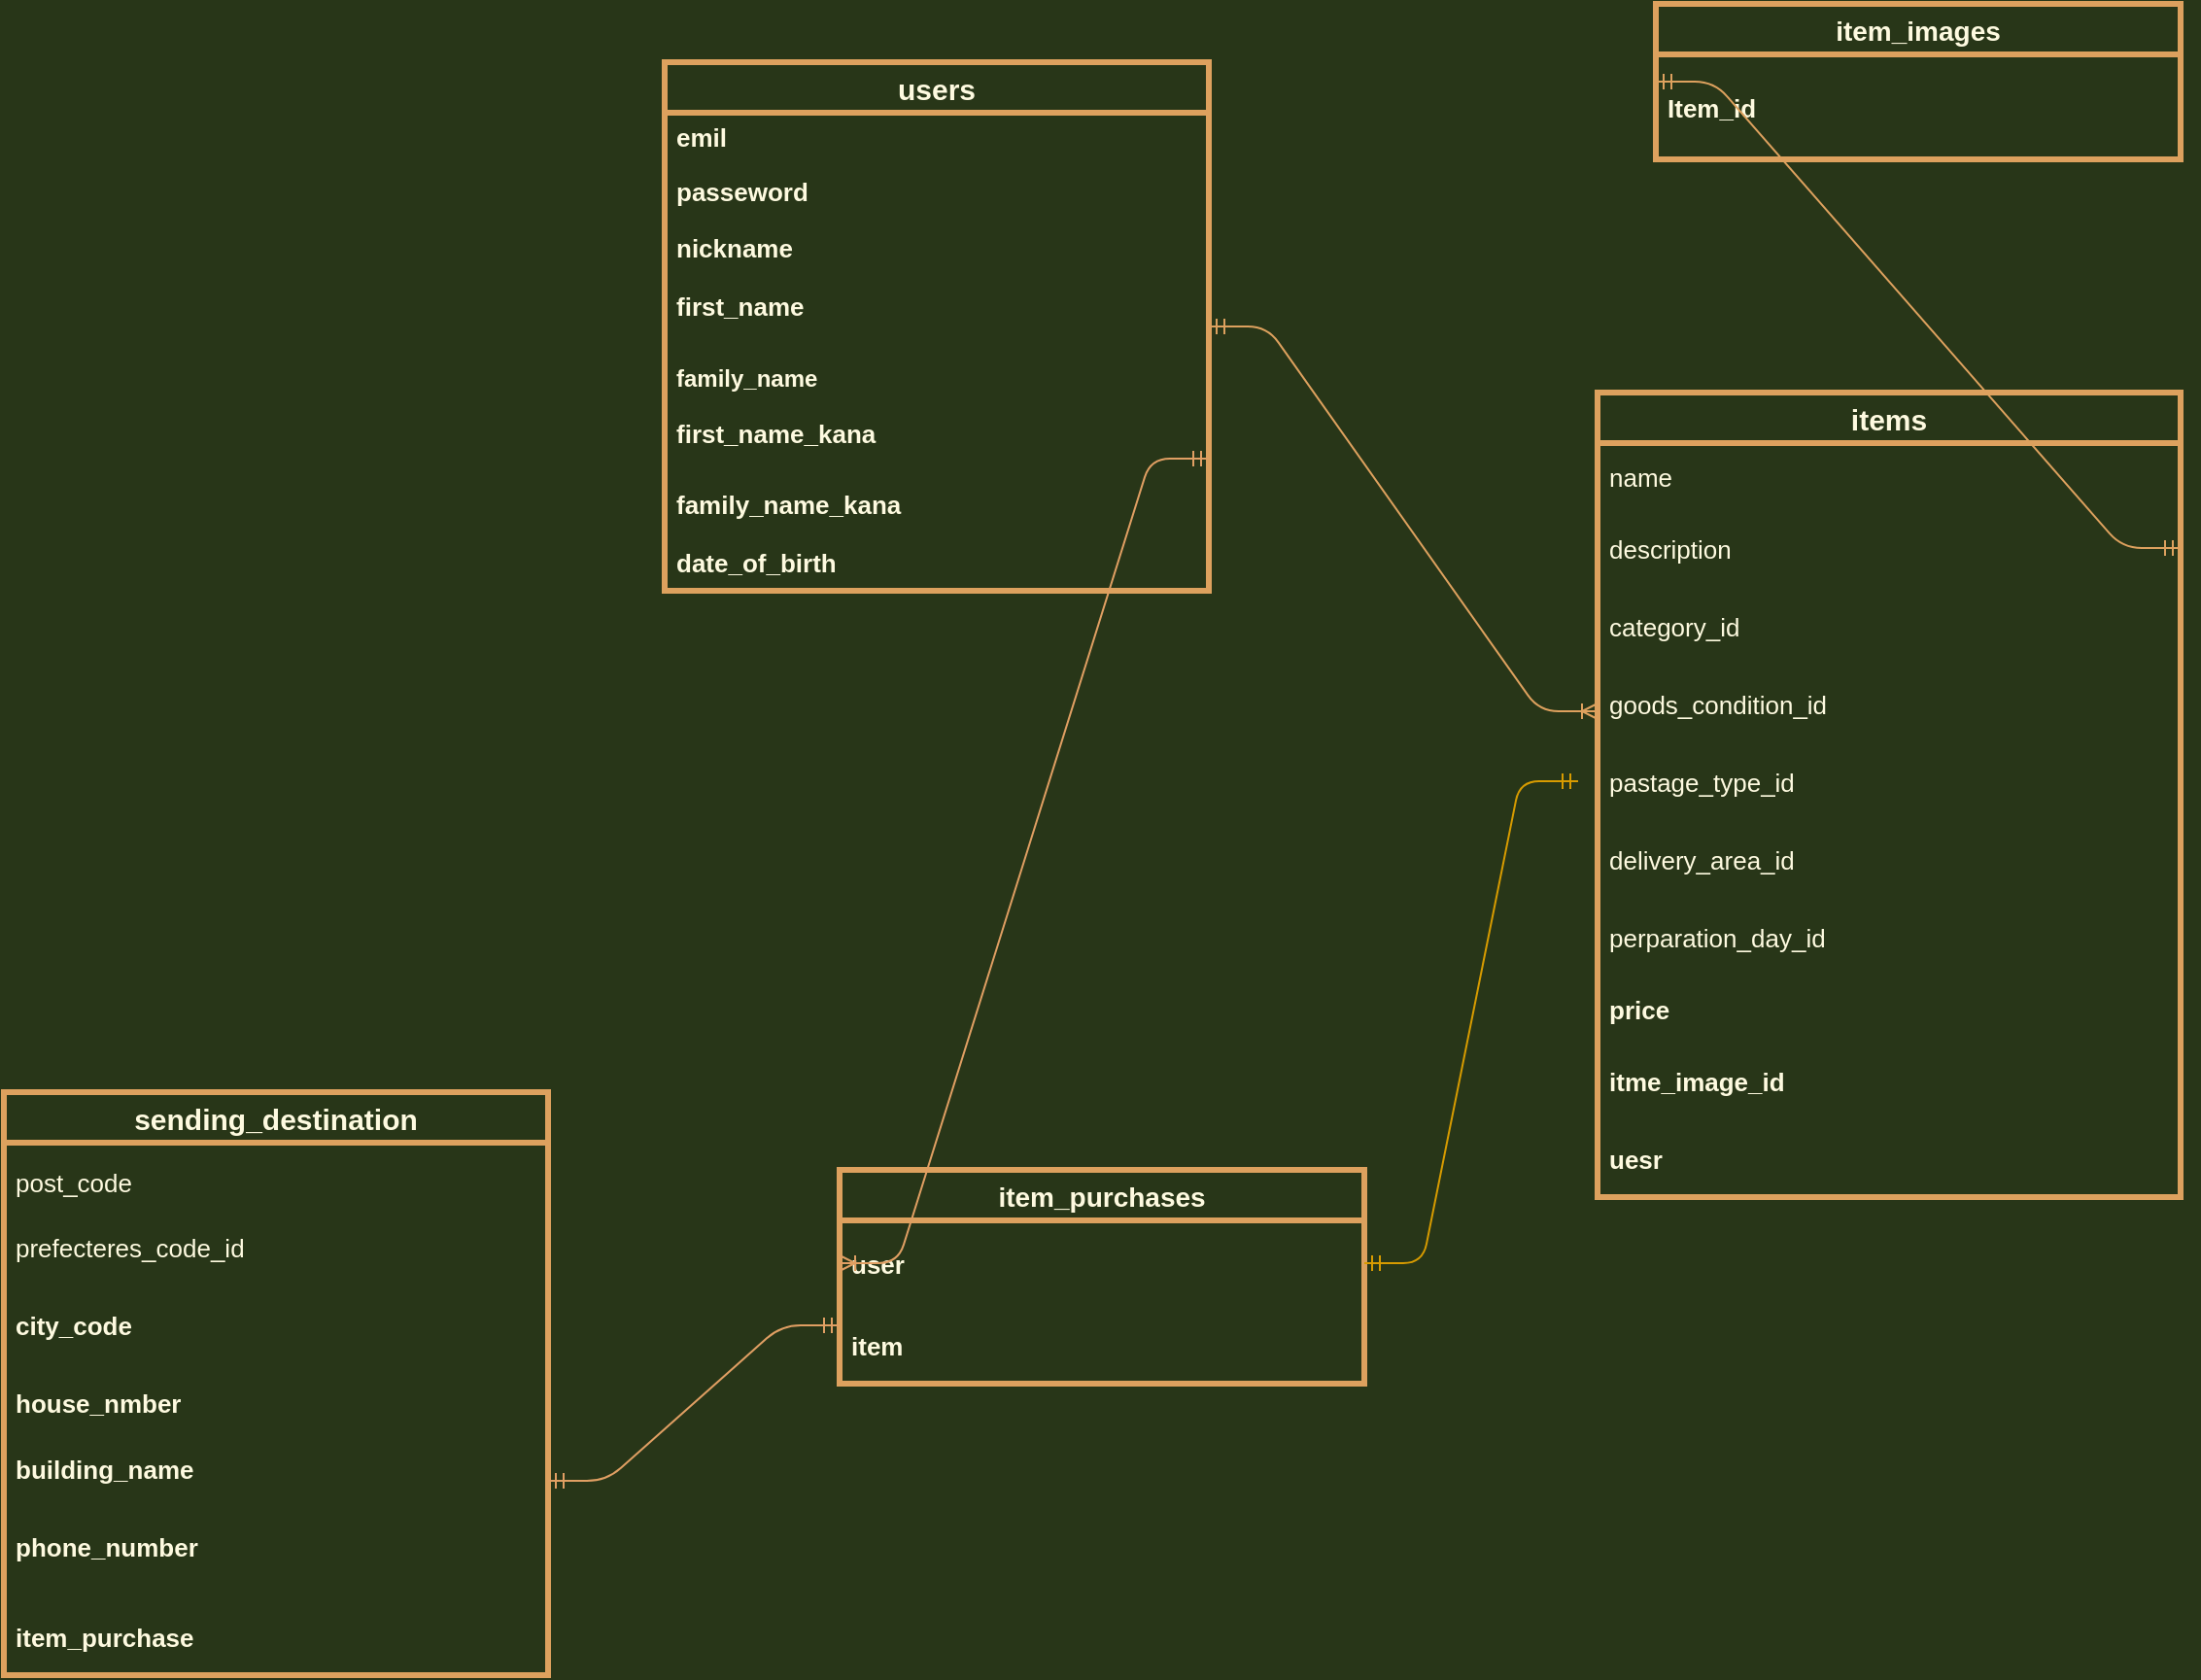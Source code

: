 <mxfile version="13.6.5">
    <diagram id="8gf8R88oxA1e6QX8hpdY" name="ページ1">
        <mxGraphModel dx="2238" dy="1070" grid="1" gridSize="10" guides="1" tooltips="1" connect="1" arrows="1" fold="1" page="1" pageScale="1" pageWidth="1654" pageHeight="1169" background="#283618" math="0" shadow="0">
            <root>
                <mxCell id="0"/>
                <mxCell id="1" parent="0"/>
                <mxCell id="54" value="items" style="swimlane;fontStyle=1;childLayout=stackLayout;horizontal=1;startSize=26;fillColor=none;horizontalStack=0;resizeParent=1;resizeParentMax=0;resizeLast=0;collapsible=1;marginBottom=0;strokeColor=#DDA15E;fontFamily=Helvetica;fontSize=15;strokeWidth=3;arcSize=15;fontColor=#FEFAE0;" parent="1" vertex="1">
                    <mxGeometry x="940" y="280" width="300" height="414" as="geometry"/>
                </mxCell>
                <mxCell id="55" value="name" style="text;strokeColor=none;fillColor=none;align=left;verticalAlign=middle;spacingLeft=4;spacingRight=4;overflow=hidden;rotatable=0;points=[[0,0.5],[1,0.5]];portConstraint=eastwest;fontStyle=0;strokeWidth=3;arcSize=15;fontSize=13;fontColor=#FEFAE0;" parent="54" vertex="1">
                    <mxGeometry y="26" width="300" height="34" as="geometry"/>
                </mxCell>
                <mxCell id="56" value="description" style="text;strokeColor=none;fillColor=none;align=left;verticalAlign=middle;spacingLeft=4;spacingRight=4;overflow=hidden;rotatable=0;points=[[0,0.5],[1,0.5]];portConstraint=eastwest;strokeWidth=3;arcSize=15;fontSize=13;fontColor=#FEFAE0;" parent="54" vertex="1">
                    <mxGeometry y="60" width="300" height="40" as="geometry"/>
                </mxCell>
                <mxCell id="57" value="category_id" style="text;strokeColor=none;fillColor=none;align=left;verticalAlign=middle;spacingLeft=4;spacingRight=4;overflow=hidden;rotatable=0;points=[[0,0.5],[1,0.5]];portConstraint=eastwest;strokeWidth=3;arcSize=15;fontSize=13;fontColor=#FEFAE0;" parent="54" vertex="1">
                    <mxGeometry y="100" width="300" height="40" as="geometry"/>
                </mxCell>
                <mxCell id="53" value="goods_condition_id" style="text;strokeColor=none;fillColor=none;align=left;verticalAlign=middle;spacingLeft=4;spacingRight=4;overflow=hidden;rotatable=0;points=[[0,0.5],[1,0.5]];portConstraint=eastwest;strokeWidth=3;arcSize=15;fontSize=13;fontColor=#FEFAE0;" parent="54" vertex="1">
                    <mxGeometry y="140" width="300" height="40" as="geometry"/>
                </mxCell>
                <mxCell id="58" value="pastage_type_id" style="text;strokeColor=none;fillColor=none;align=left;verticalAlign=middle;spacingLeft=4;spacingRight=4;overflow=hidden;rotatable=0;points=[[0,0.5],[1,0.5]];portConstraint=eastwest;strokeWidth=3;arcSize=15;fontSize=13;fontColor=#FEFAE0;" parent="54" vertex="1">
                    <mxGeometry y="180" width="300" height="40" as="geometry"/>
                </mxCell>
                <mxCell id="117" value="delivery_area_id" style="text;strokeColor=none;fillColor=none;align=left;verticalAlign=middle;spacingLeft=4;spacingRight=4;overflow=hidden;rotatable=0;points=[[0,0.5],[1,0.5]];portConstraint=eastwest;strokeWidth=3;arcSize=15;fontSize=13;fontColor=#FEFAE0;" parent="54" vertex="1">
                    <mxGeometry y="220" width="300" height="40" as="geometry"/>
                </mxCell>
                <mxCell id="60" value="perparation_day_id" style="text;strokeColor=none;fillColor=none;align=left;verticalAlign=middle;spacingLeft=4;spacingRight=4;overflow=hidden;rotatable=0;points=[[0,0.5],[1,0.5]];portConstraint=eastwest;strokeWidth=3;arcSize=15;fontSize=13;fontColor=#FEFAE0;" parent="54" vertex="1">
                    <mxGeometry y="260" width="300" height="40" as="geometry"/>
                </mxCell>
                <mxCell id="73" value="price" style="text;strokeColor=none;fillColor=none;align=left;verticalAlign=middle;spacingLeft=4;spacingRight=4;overflow=hidden;rotatable=0;points=[[0,0.5],[1,0.5]];portConstraint=eastwest;strokeWidth=3;fontStyle=1;arcSize=15;fontSize=13;fontColor=#FEFAE0;" parent="54" vertex="1">
                    <mxGeometry y="300" width="300" height="34" as="geometry"/>
                </mxCell>
                <mxCell id="76" value="itme_image_id" style="text;strokeColor=none;fillColor=none;align=left;verticalAlign=middle;spacingLeft=4;spacingRight=4;overflow=hidden;rotatable=0;points=[[0,0.5],[1,0.5]];portConstraint=eastwest;strokeWidth=3;fontStyle=1;arcSize=15;fontSize=13;fontColor=#FEFAE0;" parent="54" vertex="1">
                    <mxGeometry y="334" width="300" height="40" as="geometry"/>
                </mxCell>
                <mxCell id="121" value="uesr " style="text;strokeColor=none;fillColor=none;align=left;verticalAlign=middle;spacingLeft=4;spacingRight=4;overflow=hidden;rotatable=0;points=[[0,0.5],[1,0.5]];portConstraint=eastwest;strokeWidth=3;fontStyle=1;arcSize=15;fontSize=13;fontColor=#FEFAE0;" vertex="1" parent="54">
                    <mxGeometry y="374" width="300" height="40" as="geometry"/>
                </mxCell>
                <mxCell id="77" value="item_images" style="swimlane;fontStyle=1;childLayout=stackLayout;horizontal=1;startSize=26;fillColor=none;horizontalStack=0;resizeParent=1;resizeParentMax=0;resizeLast=0;collapsible=1;marginBottom=0;strokeWidth=3;fontSize=14;arcSize=15;strokeColor=#DDA15E;fontColor=#FEFAE0;" parent="1" vertex="1">
                    <mxGeometry x="970" y="80" width="270" height="80" as="geometry"/>
                </mxCell>
                <mxCell id="78" value="Item_id" style="text;strokeColor=none;fillColor=none;align=left;verticalAlign=middle;spacingLeft=4;spacingRight=4;overflow=hidden;rotatable=0;points=[[0,0.5],[1,0.5]];portConstraint=eastwest;arcSize=15;fontSize=13;fontStyle=1;fontColor=#FEFAE0;" parent="77" vertex="1">
                    <mxGeometry y="26" width="270" height="54" as="geometry"/>
                </mxCell>
                <mxCell id="108" value="" style="edgeStyle=entityRelationEdgeStyle;fontSize=12;html=1;endArrow=ERoneToMany;startArrow=ERmandOne;strokeColor=#DDA15E;fillColor=#BC6C25;exitX=1;exitY=0.5;exitDx=0;exitDy=0;" parent="1" source="47" edge="1">
                    <mxGeometry width="100" height="100" relative="1" as="geometry">
                        <mxPoint x="760" y="460" as="sourcePoint"/>
                        <mxPoint x="940" y="444" as="targetPoint"/>
                    </mxGeometry>
                </mxCell>
                <mxCell id="109" value="" style="edgeStyle=entityRelationEdgeStyle;fontSize=12;html=1;endArrow=ERmandOne;startArrow=ERmandOne;strokeColor=#DDA15E;fillColor=#BC6C25;exitX=1;exitY=0.5;exitDx=0;exitDy=0;entryX=0;entryY=0.5;entryDx=0;entryDy=0;" parent="1" source="56" target="77" edge="1">
                    <mxGeometry width="100" height="100" relative="1" as="geometry">
                        <mxPoint x="1055" y="260" as="sourcePoint"/>
                        <mxPoint x="1155" y="160" as="targetPoint"/>
                    </mxGeometry>
                </mxCell>
                <mxCell id="47" value="users" style="swimlane;fontStyle=1;childLayout=stackLayout;horizontal=1;startSize=26;fillColor=none;horizontalStack=0;resizeParent=1;resizeParentMax=0;resizeLast=0;collapsible=1;marginBottom=0;strokeColor=#DDA15E;fontFamily=Helvetica;fontSize=15;strokeWidth=3;arcSize=15;fontColor=#FEFAE0;" parent="1" vertex="1">
                    <mxGeometry x="460" y="110" width="280" height="272" as="geometry"/>
                </mxCell>
                <mxCell id="48" value="emil" style="text;strokeColor=none;fillColor=none;align=left;verticalAlign=middle;spacingLeft=4;spacingRight=4;overflow=hidden;rotatable=0;points=[[0,0.5],[1,0.5]];portConstraint=eastwest;strokeWidth=3;fontStyle=1;arcSize=15;fontSize=13;fontColor=#FEFAE0;" parent="47" vertex="1">
                    <mxGeometry y="26" width="280" height="24" as="geometry"/>
                </mxCell>
                <mxCell id="50" value="passeword" style="text;strokeColor=none;fillColor=none;align=left;verticalAlign=middle;spacingLeft=4;spacingRight=4;overflow=hidden;rotatable=0;points=[[0,0.5],[1,0.5]];portConstraint=eastwest;strokeWidth=3;fontStyle=1;arcSize=15;fontSize=13;fontColor=#FEFAE0;" parent="47" vertex="1">
                    <mxGeometry y="50" width="280" height="32" as="geometry"/>
                </mxCell>
                <mxCell id="51" value="nickname" style="text;strokeColor=none;fillColor=none;align=left;verticalAlign=middle;spacingLeft=4;spacingRight=4;overflow=hidden;rotatable=0;points=[[0,0.5],[1,0.5]];portConstraint=eastwest;strokeWidth=3;fontStyle=1;arcSize=15;fontSize=13;fontColor=#FEFAE0;" parent="47" vertex="1">
                    <mxGeometry y="82" width="280" height="26" as="geometry"/>
                </mxCell>
                <mxCell id="69" style="edgeStyle=orthogonalEdgeStyle;rounded=0;orthogonalLoop=1;jettySize=auto;html=1;exitX=1;exitY=0.5;exitDx=0;exitDy=0;fontSize=14;strokeWidth=3;arcSize=15;labelBackgroundColor=#283618;strokeColor=#DDA15E;fontColor=#FEFAE0;" parent="47" source="51" target="51" edge="1">
                    <mxGeometry relative="1" as="geometry"/>
                </mxCell>
                <mxCell id="63" value="first_name" style="text;strokeColor=none;fillColor=none;align=left;verticalAlign=middle;spacingLeft=4;spacingRight=4;overflow=hidden;rotatable=0;points=[[0,0.5],[1,0.5]];portConstraint=eastwest;fontStyle=1;fontSize=13;strokeWidth=3;arcSize=15;fontColor=#FEFAE0;" parent="47" vertex="1">
                    <mxGeometry y="108" width="280" height="34" as="geometry"/>
                </mxCell>
                <mxCell id="64" value="family_name" style="text;strokeColor=none;fillColor=none;align=left;verticalAlign=middle;spacingLeft=4;spacingRight=4;overflow=hidden;rotatable=0;points=[[0,0.5],[1,0.5]];portConstraint=eastwest;strokeWidth=3;fontStyle=1;arcSize=15;fontColor=#FEFAE0;" parent="47" vertex="1">
                    <mxGeometry y="142" width="280" height="40" as="geometry"/>
                </mxCell>
                <mxCell id="65" value="first_name_kana&#10;" style="text;strokeColor=none;fillColor=none;align=left;verticalAlign=middle;spacingLeft=4;spacingRight=4;overflow=hidden;rotatable=0;points=[[0,0.5],[1,0.5]];portConstraint=eastwest;strokeWidth=3;fontStyle=1;arcSize=15;fontSize=13;fontColor=#FEFAE0;" parent="47" vertex="1">
                    <mxGeometry y="182" width="280" height="30" as="geometry"/>
                </mxCell>
                <mxCell id="66" value="family_name_kana" style="text;strokeColor=none;fillColor=none;align=left;verticalAlign=middle;spacingLeft=4;spacingRight=4;overflow=hidden;rotatable=0;points=[[0,0.5],[1,0.5]];portConstraint=eastwest;strokeWidth=3;fontStyle=1;arcSize=15;fontSize=13;fontColor=#FEFAE0;" parent="47" vertex="1">
                    <mxGeometry y="212" width="280" height="30" as="geometry"/>
                </mxCell>
                <mxCell id="67" value="date_of_birth" style="text;strokeColor=none;fillColor=none;align=left;verticalAlign=middle;spacingLeft=4;spacingRight=4;overflow=hidden;rotatable=0;points=[[0,0.5],[1,0.5]];portConstraint=eastwest;strokeWidth=3;fontStyle=1;arcSize=15;fontSize=13;fontColor=#FEFAE0;" parent="47" vertex="1">
                    <mxGeometry y="242" width="280" height="30" as="geometry"/>
                </mxCell>
                <mxCell id="82" value="sending_destination" style="swimlane;fontStyle=1;childLayout=stackLayout;horizontal=1;startSize=26;fillColor=none;horizontalStack=0;resizeParent=1;resizeParentMax=0;resizeLast=0;collapsible=1;marginBottom=0;strokeWidth=3;fontSize=15;arcSize=15;strokeColor=#DDA15E;fontColor=#FEFAE0;" parent="1" vertex="1">
                    <mxGeometry x="120" y="640" width="280" height="300" as="geometry"/>
                </mxCell>
                <mxCell id="84" value="post_code" style="text;strokeColor=none;fillColor=none;align=left;verticalAlign=middle;spacingLeft=4;spacingRight=4;overflow=hidden;rotatable=0;points=[[0,0.5],[1,0.5]];portConstraint=eastwest;arcSize=15;fontSize=13;fontColor=#FEFAE0;" parent="82" vertex="1">
                    <mxGeometry y="26" width="280" height="40" as="geometry"/>
                </mxCell>
                <mxCell id="85" value="prefecteres_code_id" style="text;strokeColor=none;fillColor=none;align=left;verticalAlign=top;spacingLeft=4;spacingRight=4;overflow=hidden;rotatable=0;points=[[0,0.5],[1,0.5]];portConstraint=eastwest;arcSize=15;fontSize=13;fontColor=#FEFAE0;" parent="82" vertex="1">
                    <mxGeometry y="66" width="280" height="40" as="geometry"/>
                </mxCell>
                <mxCell id="86" value="city_code" style="text;strokeColor=none;fillColor=none;align=left;verticalAlign=top;spacingLeft=4;spacingRight=4;overflow=hidden;rotatable=0;points=[[0,0.5],[1,0.5]];portConstraint=eastwest;strokeWidth=3;fontStyle=1;arcSize=15;fontSize=13;fontColor=#FEFAE0;" parent="82" vertex="1">
                    <mxGeometry y="106" width="280" height="40" as="geometry"/>
                </mxCell>
                <mxCell id="87" value="house_nmber" style="text;strokeColor=none;fillColor=none;align=left;verticalAlign=top;spacingLeft=4;spacingRight=4;overflow=hidden;rotatable=0;points=[[0,0.5],[1,0.5]];portConstraint=eastwest;strokeWidth=3;fontStyle=1;fontSize=13;fontColor=#FEFAE0;" parent="82" vertex="1">
                    <mxGeometry y="146" width="280" height="34" as="geometry"/>
                </mxCell>
                <mxCell id="88" value="building_name" style="text;strokeColor=none;fillColor=none;align=left;verticalAlign=top;spacingLeft=4;spacingRight=4;overflow=hidden;rotatable=0;points=[[0,0.5],[1,0.5]];portConstraint=eastwest;strokeWidth=3;fontStyle=1;fontSize=13;fontColor=#FEFAE0;" parent="82" vertex="1">
                    <mxGeometry y="180" width="280" height="40" as="geometry"/>
                </mxCell>
                <mxCell id="90" value="phone_number" style="text;strokeColor=none;fillColor=none;align=left;verticalAlign=top;spacingLeft=4;spacingRight=4;overflow=hidden;rotatable=0;points=[[0,0.5],[1,0.5]];portConstraint=eastwest;strokeWidth=3;fontStyle=1;fontSize=13;fontColor=#FEFAE0;" parent="82" vertex="1">
                    <mxGeometry y="220" width="280" height="40" as="geometry"/>
                </mxCell>
                <mxCell id="123" value="item_purchase" style="text;strokeColor=none;fillColor=none;align=left;verticalAlign=middle;spacingLeft=4;spacingRight=4;overflow=hidden;rotatable=0;points=[[0,0.5],[1,0.5]];portConstraint=eastwest;strokeWidth=3;fontStyle=1;arcSize=15;fontSize=13;fontColor=#FEFAE0;" vertex="1" parent="82">
                    <mxGeometry y="260" width="280" height="40" as="geometry"/>
                </mxCell>
                <mxCell id="112" value="item_purchases" style="swimlane;fontStyle=1;childLayout=stackLayout;horizontal=1;startSize=26;fillColor=none;horizontalStack=0;resizeParent=1;resizeParentMax=0;resizeLast=0;collapsible=1;marginBottom=0;strokeWidth=3;fontSize=14;arcSize=15;strokeColor=#DDA15E;fontColor=#FEFAE0;" parent="1" vertex="1">
                    <mxGeometry x="550" y="680" width="270" height="110" as="geometry"/>
                </mxCell>
                <mxCell id="113" value="user" style="text;strokeColor=none;fillColor=none;align=left;verticalAlign=middle;spacingLeft=4;spacingRight=4;overflow=hidden;rotatable=0;points=[[0,0.5],[1,0.5]];portConstraint=eastwest;arcSize=15;fontSize=13;fontStyle=1;fontColor=#FEFAE0;" parent="112" vertex="1">
                    <mxGeometry y="26" width="270" height="44" as="geometry"/>
                </mxCell>
                <mxCell id="114" value="item" style="text;strokeColor=none;fillColor=none;align=left;verticalAlign=middle;spacingLeft=4;spacingRight=4;overflow=hidden;rotatable=0;points=[[0,0.5],[1,0.5]];portConstraint=eastwest;strokeWidth=3;fontStyle=1;arcSize=15;fontSize=13;fontColor=#FEFAE0;" parent="112" vertex="1">
                    <mxGeometry y="70" width="270" height="40" as="geometry"/>
                </mxCell>
                <mxCell id="115" value="" style="edgeStyle=entityRelationEdgeStyle;fontSize=12;html=1;endArrow=ERmandOne;startArrow=ERmandOne;exitX=1;exitY=0.5;exitDx=0;exitDy=0;fillColor=#ffcd28;strokeColor=#d79b00;gradientColor=#ffa500;" parent="1" source="113" edge="1">
                    <mxGeometry width="100" height="100" relative="1" as="geometry">
                        <mxPoint x="850" y="550" as="sourcePoint"/>
                        <mxPoint x="930" y="480" as="targetPoint"/>
                    </mxGeometry>
                </mxCell>
                <mxCell id="116" value="" style="edgeStyle=entityRelationEdgeStyle;fontSize=12;html=1;endArrow=ERmandOne;startArrow=ERmandOne;strokeColor=#E09F63;exitX=1;exitY=0.5;exitDx=0;exitDy=0;" parent="1" source="88" edge="1">
                    <mxGeometry width="100" height="100" relative="1" as="geometry">
                        <mxPoint x="740" y="430" as="sourcePoint"/>
                        <mxPoint x="550" y="760" as="targetPoint"/>
                    </mxGeometry>
                </mxCell>
                <mxCell id="119" value="" style="edgeStyle=entityRelationEdgeStyle;fontSize=12;html=1;endArrow=ERoneToMany;startArrow=ERmandOne;strokeColor=#E09F63;exitX=1;exitY=0.75;exitDx=0;exitDy=0;entryX=0;entryY=0.5;entryDx=0;entryDy=0;" parent="1" source="47" target="113" edge="1">
                    <mxGeometry width="100" height="100" relative="1" as="geometry">
                        <mxPoint x="643.333" y="510" as="sourcePoint"/>
                        <mxPoint x="540" y="731.389" as="targetPoint"/>
                    </mxGeometry>
                </mxCell>
            </root>
        </mxGraphModel>
    </diagram>
</mxfile>